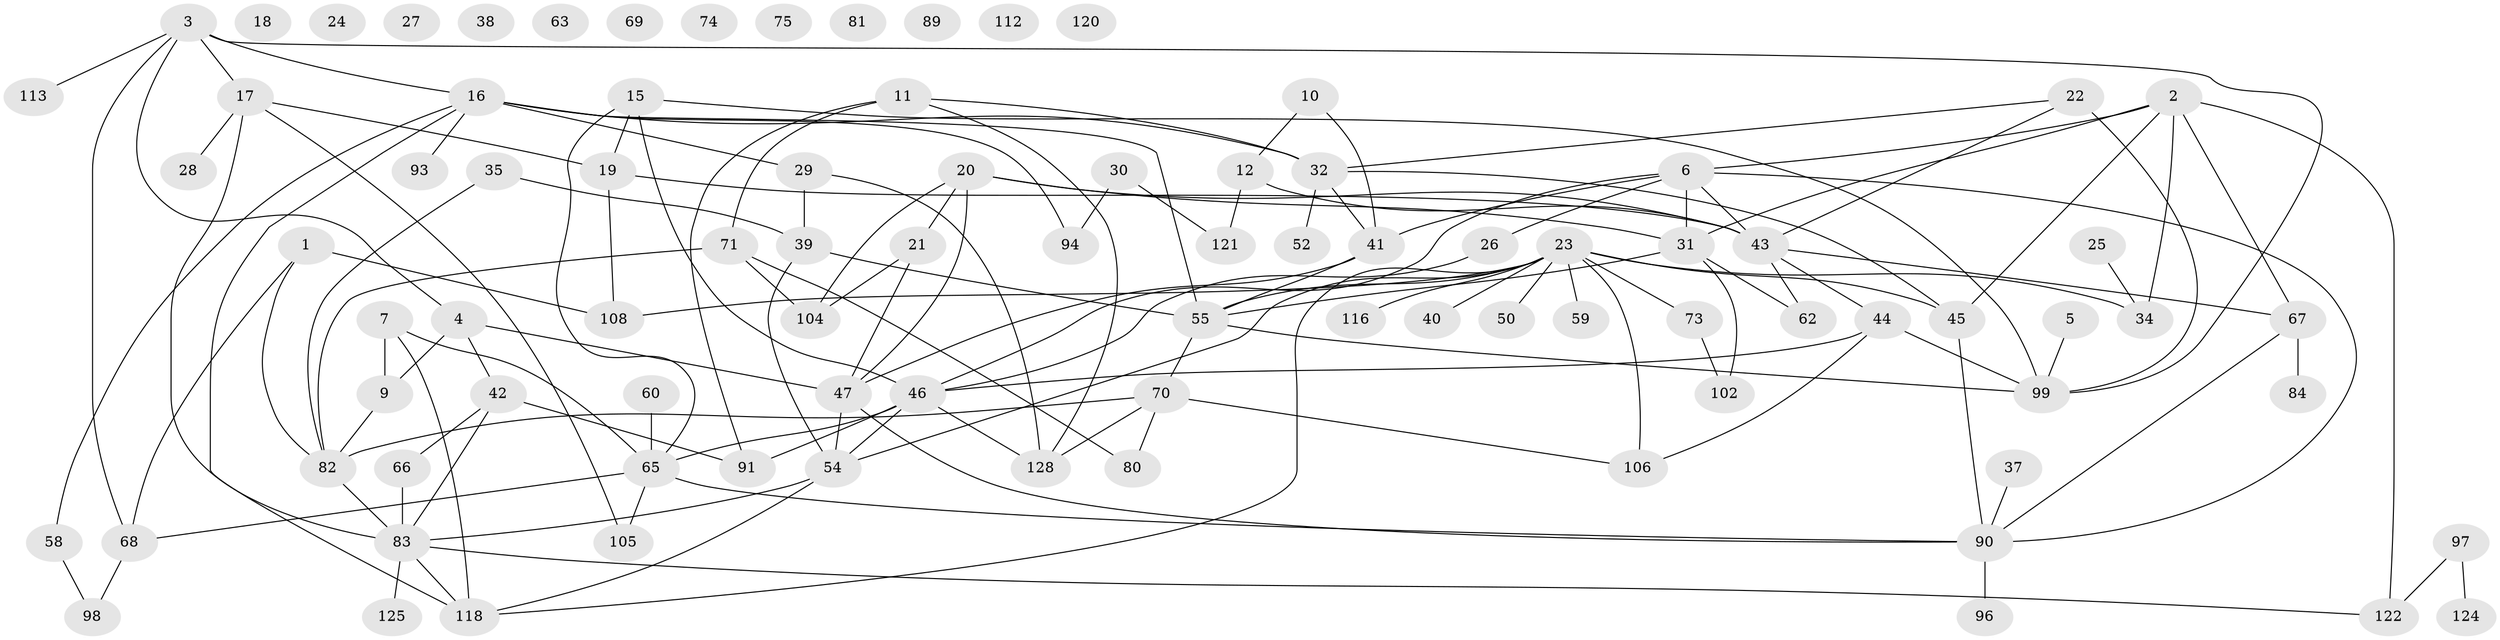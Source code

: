 // original degree distribution, {3: 0.20155038759689922, 4: 0.14728682170542637, 1: 0.13953488372093023, 5: 0.09302325581395349, 2: 0.24806201550387597, 0: 0.09302325581395349, 8: 0.007751937984496124, 6: 0.05426356589147287, 7: 0.015503875968992248}
// Generated by graph-tools (version 1.1) at 2025/41/03/06/25 10:41:22]
// undirected, 90 vertices, 139 edges
graph export_dot {
graph [start="1"]
  node [color=gray90,style=filled];
  1 [super="+61"];
  2 [super="+8"];
  3 [super="+36"];
  4 [super="+14"];
  5;
  6 [super="+76"];
  7 [super="+123"];
  9 [super="+78"];
  10;
  11 [super="+48"];
  12 [super="+13"];
  15 [super="+110"];
  16 [super="+88"];
  17 [super="+103"];
  18;
  19 [super="+111"];
  20 [super="+51"];
  21 [super="+53"];
  22 [super="+56"];
  23 [super="+33"];
  24;
  25;
  26;
  27;
  28;
  29 [super="+49"];
  30 [super="+115"];
  31 [super="+77"];
  32 [super="+92"];
  34;
  35;
  37;
  38;
  39;
  40;
  41 [super="+126"];
  42 [super="+114"];
  43 [super="+85"];
  44;
  45;
  46 [super="+79"];
  47 [super="+87"];
  50;
  52;
  54 [super="+57"];
  55 [super="+127"];
  58;
  59;
  60 [super="+64"];
  62;
  63;
  65 [super="+119"];
  66;
  67;
  68 [super="+86"];
  69;
  70 [super="+107"];
  71 [super="+72"];
  73;
  74;
  75;
  80;
  81;
  82 [super="+95"];
  83 [super="+100"];
  84;
  89;
  90 [super="+129"];
  91 [super="+109"];
  93;
  94;
  96;
  97 [super="+117"];
  98;
  99 [super="+101"];
  102;
  104;
  105;
  106;
  108;
  112;
  113;
  116;
  118;
  120;
  121;
  122;
  124;
  125;
  128;
  1 -- 82;
  1 -- 108;
  1 -- 68;
  2 -- 31;
  2 -- 34;
  2 -- 45;
  2 -- 67;
  2 -- 6;
  2 -- 122;
  3 -- 4;
  3 -- 16;
  3 -- 113;
  3 -- 17;
  3 -- 68;
  3 -- 99;
  4 -- 9;
  4 -- 47;
  4 -- 42;
  5 -- 99;
  6 -- 31 [weight=2];
  6 -- 46;
  6 -- 43;
  6 -- 90;
  6 -- 41;
  6 -- 26;
  7 -- 65;
  7 -- 9;
  7 -- 118;
  9 -- 82;
  10 -- 41;
  10 -- 12;
  11 -- 71;
  11 -- 91;
  11 -- 128;
  11 -- 32;
  12 -- 121;
  12 -- 43;
  15 -- 46;
  15 -- 65;
  15 -- 19;
  15 -- 99;
  16 -- 93;
  16 -- 118;
  16 -- 32;
  16 -- 55;
  16 -- 58;
  16 -- 29;
  16 -- 94;
  17 -- 83;
  17 -- 105;
  17 -- 28;
  17 -- 19;
  19 -- 43;
  19 -- 108;
  20 -- 21;
  20 -- 104;
  20 -- 43 [weight=2];
  20 -- 31;
  20 -- 47;
  21 -- 104;
  21 -- 47;
  22 -- 43;
  22 -- 32;
  22 -- 99;
  23 -- 34;
  23 -- 55;
  23 -- 59;
  23 -- 73;
  23 -- 106;
  23 -- 108;
  23 -- 118;
  23 -- 50;
  23 -- 116;
  23 -- 40;
  23 -- 45;
  23 -- 54;
  25 -- 34;
  26 -- 46;
  29 -- 39;
  29 -- 128;
  30 -- 94;
  30 -- 121;
  31 -- 55;
  31 -- 62;
  31 -- 102;
  32 -- 45;
  32 -- 52;
  32 -- 41;
  35 -- 39;
  35 -- 82;
  37 -- 90;
  39 -- 54;
  39 -- 55;
  41 -- 55;
  41 -- 47;
  42 -- 66;
  42 -- 83;
  42 -- 91;
  43 -- 44;
  43 -- 67;
  43 -- 62;
  44 -- 106;
  44 -- 46;
  44 -- 99;
  45 -- 90;
  46 -- 54;
  46 -- 128;
  46 -- 65;
  46 -- 91;
  47 -- 54;
  47 -- 90;
  54 -- 83;
  54 -- 118;
  55 -- 99;
  55 -- 70;
  58 -- 98;
  60 -- 65;
  65 -- 105;
  65 -- 68;
  65 -- 90;
  66 -- 83;
  67 -- 84;
  67 -- 90;
  68 -- 98;
  70 -- 106;
  70 -- 128;
  70 -- 82;
  70 -- 80;
  71 -- 104;
  71 -- 80;
  71 -- 82;
  73 -- 102;
  82 -- 83;
  83 -- 118;
  83 -- 125;
  83 -- 122;
  90 -- 96;
  97 -- 122;
  97 -- 124;
}
